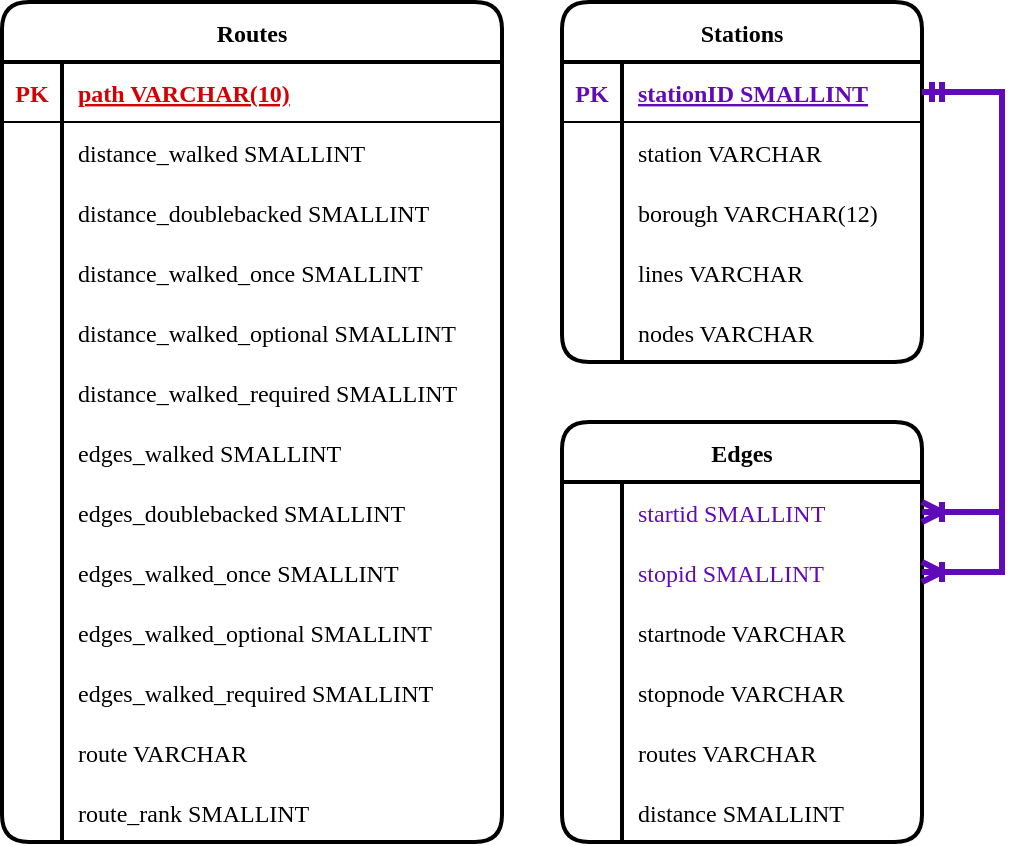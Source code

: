 <mxfile version="14.6.11" type="device"><diagram id="R2lEEEUBdFMjLlhIrx00" name="Page-1"><mxGraphModel dx="1422" dy="705" grid="1" gridSize="10" guides="1" tooltips="1" connect="1" arrows="1" fold="1" page="1" pageScale="1" pageWidth="850" pageHeight="1100" math="0" shadow="0" extFonts="Permanent Marker^https://fonts.googleapis.com/css?family=Permanent+Marker"><root><mxCell id="0"/><mxCell id="1" parent="0"/><mxCell id="C-vyLk0tnHw3VtMMgP7b-23" value="Routes" style="shape=table;startSize=30;container=1;collapsible=1;childLayout=tableLayout;fixedRows=1;rowLines=0;fontStyle=1;align=center;resizeLast=1;rounded=1;fontFamily=Oswald;fontSource=https%3A%2F%2Ffonts.googleapis.com%2Fcss%3Ffamily%3DOswald;strokeWidth=2;" parent="1" vertex="1"><mxGeometry x="80" y="80" width="250" height="420" as="geometry"/></mxCell><mxCell id="C-vyLk0tnHw3VtMMgP7b-24" value="" style="shape=partialRectangle;collapsible=0;dropTarget=0;pointerEvents=0;fillColor=none;points=[[0,0.5],[1,0.5]];portConstraint=eastwest;top=0;left=0;right=0;bottom=1;" parent="C-vyLk0tnHw3VtMMgP7b-23" vertex="1"><mxGeometry y="30" width="250" height="30" as="geometry"/></mxCell><mxCell id="C-vyLk0tnHw3VtMMgP7b-25" value="PK" style="shape=partialRectangle;overflow=hidden;connectable=0;fillColor=none;top=0;left=0;bottom=0;right=0;fontStyle=1;fontFamily=Oswald;fontSource=https%3A%2F%2Ffonts.googleapis.com%2Fcss%3Ffamily%3DOswald;fontColor=#D30005;" parent="C-vyLk0tnHw3VtMMgP7b-24" vertex="1"><mxGeometry width="30" height="30" as="geometry"/></mxCell><mxCell id="C-vyLk0tnHw3VtMMgP7b-26" value="path VARCHAR(10)" style="shape=partialRectangle;overflow=hidden;connectable=0;fillColor=none;top=0;left=0;bottom=0;right=0;align=left;spacingLeft=6;fontStyle=5;fontFamily=Oswald;fontSource=https%3A%2F%2Ffonts.googleapis.com%2Fcss%3Ffamily%3DOswald;fontColor=#D30005;" parent="C-vyLk0tnHw3VtMMgP7b-24" vertex="1"><mxGeometry x="30" width="220" height="30" as="geometry"/></mxCell><mxCell id="C-vyLk0tnHw3VtMMgP7b-27" value="" style="shape=partialRectangle;collapsible=0;dropTarget=0;pointerEvents=0;fillColor=none;points=[[0,0.5],[1,0.5]];portConstraint=eastwest;top=0;left=0;right=0;bottom=0;" parent="C-vyLk0tnHw3VtMMgP7b-23" vertex="1"><mxGeometry y="60" width="250" height="30" as="geometry"/></mxCell><mxCell id="C-vyLk0tnHw3VtMMgP7b-28" value="" style="shape=partialRectangle;overflow=hidden;connectable=0;fillColor=none;top=0;left=0;bottom=0;right=0;" parent="C-vyLk0tnHw3VtMMgP7b-27" vertex="1"><mxGeometry width="30" height="30" as="geometry"/></mxCell><mxCell id="C-vyLk0tnHw3VtMMgP7b-29" value="distance_walked SMALLINT" style="shape=partialRectangle;overflow=hidden;connectable=0;fillColor=none;top=0;left=0;bottom=0;right=0;align=left;spacingLeft=6;fontFamily=Oswald;fontSource=https%3A%2F%2Ffonts.googleapis.com%2Fcss%3Ffamily%3DOswald;fontStyle=0" parent="C-vyLk0tnHw3VtMMgP7b-27" vertex="1"><mxGeometry x="30" width="220" height="30" as="geometry"/></mxCell><mxCell id="efzYwIxu9quCEpnCvYZC-1" value="" style="shape=partialRectangle;collapsible=0;dropTarget=0;pointerEvents=0;fillColor=none;points=[[0,0.5],[1,0.5]];portConstraint=eastwest;top=0;left=0;right=0;bottom=0;fontFamily=Oswald;fontSource=https%3A%2F%2Ffonts.googleapis.com%2Fcss%3Ffamily%3DOswald;" parent="C-vyLk0tnHw3VtMMgP7b-23" vertex="1"><mxGeometry y="90" width="250" height="30" as="geometry"/></mxCell><mxCell id="efzYwIxu9quCEpnCvYZC-2" value="" style="shape=partialRectangle;overflow=hidden;connectable=0;fillColor=none;top=0;left=0;bottom=0;right=0;" parent="efzYwIxu9quCEpnCvYZC-1" vertex="1"><mxGeometry width="30" height="30" as="geometry"/></mxCell><mxCell id="efzYwIxu9quCEpnCvYZC-3" value="distance_doublebacked SMALLINT" style="shape=partialRectangle;overflow=hidden;connectable=0;fillColor=none;top=0;left=0;bottom=0;right=0;align=left;spacingLeft=6;fontFamily=Oswald;fontSource=https%3A%2F%2Ffonts.googleapis.com%2Fcss%3Ffamily%3DOswald;" parent="efzYwIxu9quCEpnCvYZC-1" vertex="1"><mxGeometry x="30" width="220" height="30" as="geometry"/></mxCell><mxCell id="efzYwIxu9quCEpnCvYZC-4" value="" style="shape=partialRectangle;collapsible=0;dropTarget=0;pointerEvents=0;fillColor=none;points=[[0,0.5],[1,0.5]];portConstraint=eastwest;top=0;left=0;right=0;bottom=0;" parent="C-vyLk0tnHw3VtMMgP7b-23" vertex="1"><mxGeometry y="120" width="250" height="30" as="geometry"/></mxCell><mxCell id="efzYwIxu9quCEpnCvYZC-5" value="" style="shape=partialRectangle;overflow=hidden;connectable=0;fillColor=none;top=0;left=0;bottom=0;right=0;" parent="efzYwIxu9quCEpnCvYZC-4" vertex="1"><mxGeometry width="30" height="30" as="geometry"/></mxCell><mxCell id="efzYwIxu9quCEpnCvYZC-6" value="distance_walked_once SMALLINT" style="shape=partialRectangle;overflow=hidden;connectable=0;fillColor=none;top=0;left=0;bottom=0;right=0;align=left;spacingLeft=6;fontFamily=Oswald;fontSource=https%3A%2F%2Ffonts.googleapis.com%2Fcss%3Ffamily%3DOswald;" parent="efzYwIxu9quCEpnCvYZC-4" vertex="1"><mxGeometry x="30" width="220" height="30" as="geometry"/></mxCell><mxCell id="efzYwIxu9quCEpnCvYZC-7" value="" style="shape=partialRectangle;collapsible=0;dropTarget=0;pointerEvents=0;fillColor=none;points=[[0,0.5],[1,0.5]];portConstraint=eastwest;top=0;left=0;right=0;bottom=0;" parent="C-vyLk0tnHw3VtMMgP7b-23" vertex="1"><mxGeometry y="150" width="250" height="30" as="geometry"/></mxCell><mxCell id="efzYwIxu9quCEpnCvYZC-8" value="" style="shape=partialRectangle;overflow=hidden;connectable=0;fillColor=none;top=0;left=0;bottom=0;right=0;" parent="efzYwIxu9quCEpnCvYZC-7" vertex="1"><mxGeometry width="30" height="30" as="geometry"/></mxCell><mxCell id="efzYwIxu9quCEpnCvYZC-9" value="distance_walked_optional SMALLINT" style="shape=partialRectangle;overflow=hidden;connectable=0;fillColor=none;top=0;left=0;bottom=0;right=0;align=left;spacingLeft=6;fontFamily=Oswald;fontSource=https%3A%2F%2Ffonts.googleapis.com%2Fcss%3Ffamily%3DOswald;" parent="efzYwIxu9quCEpnCvYZC-7" vertex="1"><mxGeometry x="30" width="220" height="30" as="geometry"/></mxCell><mxCell id="efzYwIxu9quCEpnCvYZC-10" value="" style="shape=partialRectangle;collapsible=0;dropTarget=0;pointerEvents=0;fillColor=none;points=[[0,0.5],[1,0.5]];portConstraint=eastwest;top=0;left=0;right=0;bottom=0;" parent="C-vyLk0tnHw3VtMMgP7b-23" vertex="1"><mxGeometry y="180" width="250" height="30" as="geometry"/></mxCell><mxCell id="efzYwIxu9quCEpnCvYZC-11" value="" style="shape=partialRectangle;overflow=hidden;connectable=0;fillColor=none;top=0;left=0;bottom=0;right=0;" parent="efzYwIxu9quCEpnCvYZC-10" vertex="1"><mxGeometry width="30" height="30" as="geometry"/></mxCell><mxCell id="efzYwIxu9quCEpnCvYZC-12" value="distance_walked_required SMALLINT" style="shape=partialRectangle;overflow=hidden;connectable=0;fillColor=none;top=0;left=0;bottom=0;right=0;align=left;spacingLeft=6;fontFamily=Oswald;fontSource=https%3A%2F%2Ffonts.googleapis.com%2Fcss%3Ffamily%3DOswald;" parent="efzYwIxu9quCEpnCvYZC-10" vertex="1"><mxGeometry x="30" width="220" height="30" as="geometry"/></mxCell><mxCell id="efzYwIxu9quCEpnCvYZC-13" value="" style="shape=partialRectangle;collapsible=0;dropTarget=0;pointerEvents=0;fillColor=none;points=[[0,0.5],[1,0.5]];portConstraint=eastwest;top=0;left=0;right=0;bottom=0;" parent="C-vyLk0tnHw3VtMMgP7b-23" vertex="1"><mxGeometry y="210" width="250" height="30" as="geometry"/></mxCell><mxCell id="efzYwIxu9quCEpnCvYZC-14" value="" style="shape=partialRectangle;overflow=hidden;connectable=0;fillColor=none;top=0;left=0;bottom=0;right=0;" parent="efzYwIxu9quCEpnCvYZC-13" vertex="1"><mxGeometry width="30" height="30" as="geometry"/></mxCell><mxCell id="efzYwIxu9quCEpnCvYZC-15" value="edges_walked SMALLINT" style="shape=partialRectangle;overflow=hidden;connectable=0;fillColor=none;top=0;left=0;bottom=0;right=0;align=left;spacingLeft=6;fontFamily=Oswald;fontSource=https%3A%2F%2Ffonts.googleapis.com%2Fcss%3Ffamily%3DOswald;" parent="efzYwIxu9quCEpnCvYZC-13" vertex="1"><mxGeometry x="30" width="220" height="30" as="geometry"/></mxCell><mxCell id="efzYwIxu9quCEpnCvYZC-16" value="" style="shape=partialRectangle;collapsible=0;dropTarget=0;pointerEvents=0;fillColor=none;points=[[0,0.5],[1,0.5]];portConstraint=eastwest;top=0;left=0;right=0;bottom=0;" parent="C-vyLk0tnHw3VtMMgP7b-23" vertex="1"><mxGeometry y="240" width="250" height="30" as="geometry"/></mxCell><mxCell id="efzYwIxu9quCEpnCvYZC-17" value="" style="shape=partialRectangle;overflow=hidden;connectable=0;fillColor=none;top=0;left=0;bottom=0;right=0;" parent="efzYwIxu9quCEpnCvYZC-16" vertex="1"><mxGeometry width="30" height="30" as="geometry"/></mxCell><mxCell id="efzYwIxu9quCEpnCvYZC-18" value="edges_doublebacked SMALLINT" style="shape=partialRectangle;overflow=hidden;connectable=0;fillColor=none;top=0;left=0;bottom=0;right=0;align=left;spacingLeft=6;fontFamily=Oswald;fontSource=https%3A%2F%2Ffonts.googleapis.com%2Fcss%3Ffamily%3DOswald;" parent="efzYwIxu9quCEpnCvYZC-16" vertex="1"><mxGeometry x="30" width="220" height="30" as="geometry"/></mxCell><mxCell id="efzYwIxu9quCEpnCvYZC-19" value="" style="shape=partialRectangle;collapsible=0;dropTarget=0;pointerEvents=0;fillColor=none;points=[[0,0.5],[1,0.5]];portConstraint=eastwest;top=0;left=0;right=0;bottom=0;" parent="C-vyLk0tnHw3VtMMgP7b-23" vertex="1"><mxGeometry y="270" width="250" height="30" as="geometry"/></mxCell><mxCell id="efzYwIxu9quCEpnCvYZC-20" value="" style="shape=partialRectangle;overflow=hidden;connectable=0;fillColor=none;top=0;left=0;bottom=0;right=0;" parent="efzYwIxu9quCEpnCvYZC-19" vertex="1"><mxGeometry width="30" height="30" as="geometry"/></mxCell><mxCell id="efzYwIxu9quCEpnCvYZC-21" value="edges_walked_once SMALLINT" style="shape=partialRectangle;overflow=hidden;connectable=0;fillColor=none;top=0;left=0;bottom=0;right=0;align=left;spacingLeft=6;fontFamily=Oswald;fontSource=https%3A%2F%2Ffonts.googleapis.com%2Fcss%3Ffamily%3DOswald;" parent="efzYwIxu9quCEpnCvYZC-19" vertex="1"><mxGeometry x="30" width="220" height="30" as="geometry"/></mxCell><mxCell id="efzYwIxu9quCEpnCvYZC-22" value="" style="shape=partialRectangle;collapsible=0;dropTarget=0;pointerEvents=0;fillColor=none;points=[[0,0.5],[1,0.5]];portConstraint=eastwest;top=0;left=0;right=0;bottom=0;" parent="C-vyLk0tnHw3VtMMgP7b-23" vertex="1"><mxGeometry y="300" width="250" height="30" as="geometry"/></mxCell><mxCell id="efzYwIxu9quCEpnCvYZC-23" value="" style="shape=partialRectangle;overflow=hidden;connectable=0;fillColor=none;top=0;left=0;bottom=0;right=0;" parent="efzYwIxu9quCEpnCvYZC-22" vertex="1"><mxGeometry width="30" height="30" as="geometry"/></mxCell><mxCell id="efzYwIxu9quCEpnCvYZC-24" value="edges_walked_optional SMALLINT" style="shape=partialRectangle;overflow=hidden;connectable=0;fillColor=none;top=0;left=0;bottom=0;right=0;align=left;spacingLeft=6;fontFamily=Oswald;fontSource=https%3A%2F%2Ffonts.googleapis.com%2Fcss%3Ffamily%3DOswald;" parent="efzYwIxu9quCEpnCvYZC-22" vertex="1"><mxGeometry x="30" width="220" height="30" as="geometry"/></mxCell><mxCell id="efzYwIxu9quCEpnCvYZC-25" value="" style="shape=partialRectangle;collapsible=0;dropTarget=0;pointerEvents=0;fillColor=none;points=[[0,0.5],[1,0.5]];portConstraint=eastwest;top=0;left=0;right=0;bottom=0;" parent="C-vyLk0tnHw3VtMMgP7b-23" vertex="1"><mxGeometry y="330" width="250" height="30" as="geometry"/></mxCell><mxCell id="efzYwIxu9quCEpnCvYZC-26" value="" style="shape=partialRectangle;overflow=hidden;connectable=0;fillColor=none;top=0;left=0;bottom=0;right=0;" parent="efzYwIxu9quCEpnCvYZC-25" vertex="1"><mxGeometry width="30" height="30" as="geometry"/></mxCell><mxCell id="efzYwIxu9quCEpnCvYZC-27" value="edges_walked_required SMALLINT" style="shape=partialRectangle;overflow=hidden;connectable=0;fillColor=none;top=0;left=0;bottom=0;right=0;align=left;spacingLeft=6;fontFamily=Oswald;fontSource=https%3A%2F%2Ffonts.googleapis.com%2Fcss%3Ffamily%3DOswald;" parent="efzYwIxu9quCEpnCvYZC-25" vertex="1"><mxGeometry x="30" width="220" height="30" as="geometry"/></mxCell><mxCell id="efzYwIxu9quCEpnCvYZC-28" value="" style="shape=partialRectangle;collapsible=0;dropTarget=0;pointerEvents=0;fillColor=none;points=[[0,0.5],[1,0.5]];portConstraint=eastwest;top=0;left=0;right=0;bottom=0;" parent="C-vyLk0tnHw3VtMMgP7b-23" vertex="1"><mxGeometry y="360" width="250" height="30" as="geometry"/></mxCell><mxCell id="efzYwIxu9quCEpnCvYZC-29" value="" style="shape=partialRectangle;overflow=hidden;connectable=0;fillColor=none;top=0;left=0;bottom=0;right=0;" parent="efzYwIxu9quCEpnCvYZC-28" vertex="1"><mxGeometry width="30" height="30" as="geometry"/></mxCell><mxCell id="efzYwIxu9quCEpnCvYZC-30" value="route VARCHAR" style="shape=partialRectangle;overflow=hidden;connectable=0;fillColor=none;top=0;left=0;bottom=0;right=0;align=left;spacingLeft=6;fontFamily=Oswald;fontSource=https%3A%2F%2Ffonts.googleapis.com%2Fcss%3Ffamily%3DOswald;" parent="efzYwIxu9quCEpnCvYZC-28" vertex="1"><mxGeometry x="30" width="220" height="30" as="geometry"/></mxCell><mxCell id="WtIY5NY4xTwM8VXpW5tl-1" value="" style="shape=partialRectangle;collapsible=0;dropTarget=0;pointerEvents=0;fillColor=none;points=[[0,0.5],[1,0.5]];portConstraint=eastwest;top=0;left=0;right=0;bottom=0;" parent="C-vyLk0tnHw3VtMMgP7b-23" vertex="1"><mxGeometry y="390" width="250" height="30" as="geometry"/></mxCell><mxCell id="WtIY5NY4xTwM8VXpW5tl-2" value="" style="shape=partialRectangle;overflow=hidden;connectable=0;fillColor=none;top=0;left=0;bottom=0;right=0;" parent="WtIY5NY4xTwM8VXpW5tl-1" vertex="1"><mxGeometry width="30" height="30" as="geometry"/></mxCell><mxCell id="WtIY5NY4xTwM8VXpW5tl-3" value="route_rank SMALLINT" style="shape=partialRectangle;overflow=hidden;connectable=0;fillColor=none;top=0;left=0;bottom=0;right=0;align=left;spacingLeft=6;fontFamily=Oswald;fontSource=https%3A%2F%2Ffonts.googleapis.com%2Fcss%3Ffamily%3DOswald;" parent="WtIY5NY4xTwM8VXpW5tl-1" vertex="1"><mxGeometry x="30" width="220" height="30" as="geometry"/></mxCell><mxCell id="WtIY5NY4xTwM8VXpW5tl-4" value="Stations" style="shape=table;startSize=30;container=1;collapsible=1;childLayout=tableLayout;fixedRows=1;rowLines=0;fontStyle=1;align=center;resizeLast=1;rounded=1;fontFamily=Oswald;fontSource=https%3A%2F%2Ffonts.googleapis.com%2Fcss%3Ffamily%3DOswald;strokeWidth=2;" parent="1" vertex="1"><mxGeometry x="360" y="80" width="180" height="180" as="geometry"/></mxCell><mxCell id="WtIY5NY4xTwM8VXpW5tl-5" value="" style="shape=partialRectangle;collapsible=0;dropTarget=0;pointerEvents=0;fillColor=none;points=[[0,0.5],[1,0.5]];portConstraint=eastwest;top=0;left=0;right=0;bottom=1;" parent="WtIY5NY4xTwM8VXpW5tl-4" vertex="1"><mxGeometry y="30" width="180" height="30" as="geometry"/></mxCell><mxCell id="WtIY5NY4xTwM8VXpW5tl-6" value="PK" style="shape=partialRectangle;overflow=hidden;connectable=0;fillColor=none;top=0;left=0;bottom=0;right=0;fontStyle=1;fontColor=#600BBA;fontFamily=Oswald;fontSource=https%3A%2F%2Ffonts.googleapis.com%2Fcss%3Ffamily%3DOswald;" parent="WtIY5NY4xTwM8VXpW5tl-5" vertex="1"><mxGeometry width="30" height="30" as="geometry"/></mxCell><mxCell id="WtIY5NY4xTwM8VXpW5tl-7" value="stationID SMALLINT" style="shape=partialRectangle;overflow=hidden;connectable=0;fillColor=none;top=0;left=0;bottom=0;right=0;align=left;spacingLeft=6;fontStyle=5;fontColor=#600BBA;fontFamily=Oswald;fontSource=https%3A%2F%2Ffonts.googleapis.com%2Fcss%3Ffamily%3DOswald;" parent="WtIY5NY4xTwM8VXpW5tl-5" vertex="1"><mxGeometry x="30" width="150" height="30" as="geometry"/></mxCell><mxCell id="WtIY5NY4xTwM8VXpW5tl-26" value="" style="shape=partialRectangle;collapsible=0;dropTarget=0;pointerEvents=0;fillColor=none;points=[[0,0.5],[1,0.5]];portConstraint=eastwest;top=0;left=0;right=0;bottom=0;" parent="WtIY5NY4xTwM8VXpW5tl-4" vertex="1"><mxGeometry y="60" width="180" height="30" as="geometry"/></mxCell><mxCell id="WtIY5NY4xTwM8VXpW5tl-27" value="" style="shape=partialRectangle;overflow=hidden;connectable=0;fillColor=none;top=0;left=0;bottom=0;right=0;" parent="WtIY5NY4xTwM8VXpW5tl-26" vertex="1"><mxGeometry width="30" height="30" as="geometry"/></mxCell><mxCell id="WtIY5NY4xTwM8VXpW5tl-28" value="station VARCHAR" style="shape=partialRectangle;overflow=hidden;connectable=0;fillColor=none;top=0;left=0;bottom=0;right=0;align=left;spacingLeft=6;fontFamily=Oswald;fontSource=https%3A%2F%2Ffonts.googleapis.com%2Fcss%3Ffamily%3DOswald;" parent="WtIY5NY4xTwM8VXpW5tl-26" vertex="1"><mxGeometry x="30" width="150" height="30" as="geometry"/></mxCell><mxCell id="WtIY5NY4xTwM8VXpW5tl-29" value="" style="shape=partialRectangle;collapsible=0;dropTarget=0;pointerEvents=0;fillColor=none;points=[[0,0.5],[1,0.5]];portConstraint=eastwest;top=0;left=0;right=0;bottom=0;" parent="WtIY5NY4xTwM8VXpW5tl-4" vertex="1"><mxGeometry y="90" width="180" height="30" as="geometry"/></mxCell><mxCell id="WtIY5NY4xTwM8VXpW5tl-30" value="" style="shape=partialRectangle;overflow=hidden;connectable=0;fillColor=none;top=0;left=0;bottom=0;right=0;" parent="WtIY5NY4xTwM8VXpW5tl-29" vertex="1"><mxGeometry width="30" height="30" as="geometry"/></mxCell><mxCell id="WtIY5NY4xTwM8VXpW5tl-31" value="borough VARCHAR(12)" style="shape=partialRectangle;overflow=hidden;connectable=0;fillColor=none;top=0;left=0;bottom=0;right=0;align=left;spacingLeft=6;fontFamily=Oswald;fontSource=https%3A%2F%2Ffonts.googleapis.com%2Fcss%3Ffamily%3DOswald;" parent="WtIY5NY4xTwM8VXpW5tl-29" vertex="1"><mxGeometry x="30" width="150" height="30" as="geometry"/></mxCell><mxCell id="WtIY5NY4xTwM8VXpW5tl-32" value="" style="shape=partialRectangle;collapsible=0;dropTarget=0;pointerEvents=0;fillColor=none;points=[[0,0.5],[1,0.5]];portConstraint=eastwest;top=0;left=0;right=0;bottom=0;" parent="WtIY5NY4xTwM8VXpW5tl-4" vertex="1"><mxGeometry y="120" width="180" height="30" as="geometry"/></mxCell><mxCell id="WtIY5NY4xTwM8VXpW5tl-33" value="" style="shape=partialRectangle;overflow=hidden;connectable=0;fillColor=none;top=0;left=0;bottom=0;right=0;" parent="WtIY5NY4xTwM8VXpW5tl-32" vertex="1"><mxGeometry width="30" height="30" as="geometry"/></mxCell><mxCell id="WtIY5NY4xTwM8VXpW5tl-34" value="lines VARCHAR" style="shape=partialRectangle;overflow=hidden;connectable=0;fillColor=none;top=0;left=0;bottom=0;right=0;align=left;spacingLeft=6;fontFamily=Oswald;fontSource=https%3A%2F%2Ffonts.googleapis.com%2Fcss%3Ffamily%3DOswald;" parent="WtIY5NY4xTwM8VXpW5tl-32" vertex="1"><mxGeometry x="30" width="150" height="30" as="geometry"/></mxCell><mxCell id="WtIY5NY4xTwM8VXpW5tl-35" value="" style="shape=partialRectangle;collapsible=0;dropTarget=0;pointerEvents=0;fillColor=none;points=[[0,0.5],[1,0.5]];portConstraint=eastwest;top=0;left=0;right=0;bottom=0;" parent="WtIY5NY4xTwM8VXpW5tl-4" vertex="1"><mxGeometry y="150" width="180" height="30" as="geometry"/></mxCell><mxCell id="WtIY5NY4xTwM8VXpW5tl-36" value="" style="shape=partialRectangle;overflow=hidden;connectable=0;fillColor=none;top=0;left=0;bottom=0;right=0;" parent="WtIY5NY4xTwM8VXpW5tl-35" vertex="1"><mxGeometry width="30" height="30" as="geometry"/></mxCell><mxCell id="WtIY5NY4xTwM8VXpW5tl-37" value="nodes VARCHAR" style="shape=partialRectangle;overflow=hidden;connectable=0;fillColor=none;top=0;left=0;bottom=0;right=0;align=left;spacingLeft=6;fontFamily=Oswald;fontSource=https%3A%2F%2Ffonts.googleapis.com%2Fcss%3Ffamily%3DOswald;" parent="WtIY5NY4xTwM8VXpW5tl-35" vertex="1"><mxGeometry x="30" width="150" height="30" as="geometry"/></mxCell><mxCell id="WtIY5NY4xTwM8VXpW5tl-44" value="Edges" style="shape=table;startSize=30;container=1;collapsible=1;childLayout=tableLayout;fixedRows=1;rowLines=0;fontStyle=1;align=center;resizeLast=1;rounded=1;fontFamily=Oswald;fontSource=https%3A%2F%2Ffonts.googleapis.com%2Fcss%3Ffamily%3DOswald;strokeWidth=2;" parent="1" vertex="1"><mxGeometry x="360" y="290" width="180" height="210" as="geometry"/></mxCell><mxCell id="WtIY5NY4xTwM8VXpW5tl-48" value="" style="shape=partialRectangle;collapsible=0;dropTarget=0;pointerEvents=0;fillColor=none;points=[[0,0.5],[1,0.5]];portConstraint=eastwest;top=0;left=0;right=0;bottom=0;" parent="WtIY5NY4xTwM8VXpW5tl-44" vertex="1"><mxGeometry y="30" width="180" height="30" as="geometry"/></mxCell><mxCell id="WtIY5NY4xTwM8VXpW5tl-49" value="" style="shape=partialRectangle;overflow=hidden;connectable=0;fillColor=none;top=0;left=0;bottom=0;right=0;" parent="WtIY5NY4xTwM8VXpW5tl-48" vertex="1"><mxGeometry width="30" height="30" as="geometry"/></mxCell><mxCell id="WtIY5NY4xTwM8VXpW5tl-50" value="startid SMALLINT" style="shape=partialRectangle;overflow=hidden;connectable=0;fillColor=none;top=0;left=0;bottom=0;right=0;align=left;spacingLeft=6;fontColor=#600BBA;fontFamily=Oswald;fontSource=https%3A%2F%2Ffonts.googleapis.com%2Fcss%3Ffamily%3DOswald;" parent="WtIY5NY4xTwM8VXpW5tl-48" vertex="1"><mxGeometry x="30" width="150" height="30" as="geometry"/></mxCell><mxCell id="WtIY5NY4xTwM8VXpW5tl-51" value="" style="shape=partialRectangle;collapsible=0;dropTarget=0;pointerEvents=0;fillColor=none;points=[[0,0.5],[1,0.5]];portConstraint=eastwest;top=0;left=0;right=0;bottom=0;" parent="WtIY5NY4xTwM8VXpW5tl-44" vertex="1"><mxGeometry y="60" width="180" height="30" as="geometry"/></mxCell><mxCell id="WtIY5NY4xTwM8VXpW5tl-52" value="" style="shape=partialRectangle;overflow=hidden;connectable=0;fillColor=none;top=0;left=0;bottom=0;right=0;" parent="WtIY5NY4xTwM8VXpW5tl-51" vertex="1"><mxGeometry width="30" height="30" as="geometry"/></mxCell><mxCell id="WtIY5NY4xTwM8VXpW5tl-53" value="stopid SMALLINT" style="shape=partialRectangle;overflow=hidden;connectable=0;fillColor=none;top=0;left=0;bottom=0;right=0;align=left;spacingLeft=6;fontColor=#600BBA;fontFamily=Oswald;fontSource=https%3A%2F%2Ffonts.googleapis.com%2Fcss%3Ffamily%3DOswald;" parent="WtIY5NY4xTwM8VXpW5tl-51" vertex="1"><mxGeometry x="30" width="150" height="30" as="geometry"/></mxCell><mxCell id="WtIY5NY4xTwM8VXpW5tl-54" value="" style="shape=partialRectangle;collapsible=0;dropTarget=0;pointerEvents=0;fillColor=none;points=[[0,0.5],[1,0.5]];portConstraint=eastwest;top=0;left=0;right=0;bottom=0;" parent="WtIY5NY4xTwM8VXpW5tl-44" vertex="1"><mxGeometry y="90" width="180" height="30" as="geometry"/></mxCell><mxCell id="WtIY5NY4xTwM8VXpW5tl-55" value="" style="shape=partialRectangle;overflow=hidden;connectable=0;fillColor=none;top=0;left=0;bottom=0;right=0;" parent="WtIY5NY4xTwM8VXpW5tl-54" vertex="1"><mxGeometry width="30" height="30" as="geometry"/></mxCell><mxCell id="WtIY5NY4xTwM8VXpW5tl-56" value="startnode VARCHAR" style="shape=partialRectangle;overflow=hidden;connectable=0;fillColor=none;top=0;left=0;bottom=0;right=0;align=left;spacingLeft=6;fontFamily=Oswald;fontSource=https%3A%2F%2Ffonts.googleapis.com%2Fcss%3Ffamily%3DOswald;" parent="WtIY5NY4xTwM8VXpW5tl-54" vertex="1"><mxGeometry x="30" width="150" height="30" as="geometry"/></mxCell><mxCell id="WtIY5NY4xTwM8VXpW5tl-57" value="" style="shape=partialRectangle;collapsible=0;dropTarget=0;pointerEvents=0;fillColor=none;points=[[0,0.5],[1,0.5]];portConstraint=eastwest;top=0;left=0;right=0;bottom=0;" parent="WtIY5NY4xTwM8VXpW5tl-44" vertex="1"><mxGeometry y="120" width="180" height="30" as="geometry"/></mxCell><mxCell id="WtIY5NY4xTwM8VXpW5tl-58" value="" style="shape=partialRectangle;overflow=hidden;connectable=0;fillColor=none;top=0;left=0;bottom=0;right=0;" parent="WtIY5NY4xTwM8VXpW5tl-57" vertex="1"><mxGeometry width="30" height="30" as="geometry"/></mxCell><mxCell id="WtIY5NY4xTwM8VXpW5tl-59" value="stopnode VARCHAR" style="shape=partialRectangle;overflow=hidden;connectable=0;fillColor=none;top=0;left=0;bottom=0;right=0;align=left;spacingLeft=6;fontFamily=Oswald;fontSource=https%3A%2F%2Ffonts.googleapis.com%2Fcss%3Ffamily%3DOswald;" parent="WtIY5NY4xTwM8VXpW5tl-57" vertex="1"><mxGeometry x="30" width="150" height="30" as="geometry"/></mxCell><mxCell id="WtIY5NY4xTwM8VXpW5tl-60" value="" style="shape=partialRectangle;collapsible=0;dropTarget=0;pointerEvents=0;fillColor=none;points=[[0,0.5],[1,0.5]];portConstraint=eastwest;top=0;left=0;right=0;bottom=0;" parent="WtIY5NY4xTwM8VXpW5tl-44" vertex="1"><mxGeometry y="150" width="180" height="30" as="geometry"/></mxCell><mxCell id="WtIY5NY4xTwM8VXpW5tl-61" value="" style="shape=partialRectangle;overflow=hidden;connectable=0;fillColor=none;top=0;left=0;bottom=0;right=0;" parent="WtIY5NY4xTwM8VXpW5tl-60" vertex="1"><mxGeometry width="30" height="30" as="geometry"/></mxCell><mxCell id="WtIY5NY4xTwM8VXpW5tl-62" value="routes VARCHAR" style="shape=partialRectangle;overflow=hidden;connectable=0;fillColor=none;top=0;left=0;bottom=0;right=0;align=left;spacingLeft=6;fontFamily=Oswald;fontSource=https%3A%2F%2Ffonts.googleapis.com%2Fcss%3Ffamily%3DOswald;" parent="WtIY5NY4xTwM8VXpW5tl-60" vertex="1"><mxGeometry x="30" width="150" height="30" as="geometry"/></mxCell><mxCell id="WtIY5NY4xTwM8VXpW5tl-63" value="" style="shape=partialRectangle;collapsible=0;dropTarget=0;pointerEvents=0;fillColor=none;points=[[0,0.5],[1,0.5]];portConstraint=eastwest;top=0;left=0;right=0;bottom=0;" parent="WtIY5NY4xTwM8VXpW5tl-44" vertex="1"><mxGeometry y="180" width="180" height="30" as="geometry"/></mxCell><mxCell id="WtIY5NY4xTwM8VXpW5tl-64" value="" style="shape=partialRectangle;overflow=hidden;connectable=0;fillColor=none;top=0;left=0;bottom=0;right=0;" parent="WtIY5NY4xTwM8VXpW5tl-63" vertex="1"><mxGeometry width="30" height="30" as="geometry"/></mxCell><mxCell id="WtIY5NY4xTwM8VXpW5tl-65" value="distance SMALLINT" style="shape=partialRectangle;overflow=hidden;connectable=0;fillColor=none;top=0;left=0;bottom=0;right=0;align=left;spacingLeft=6;fontFamily=Oswald;fontSource=https%3A%2F%2Ffonts.googleapis.com%2Fcss%3Ffamily%3DOswald;" parent="WtIY5NY4xTwM8VXpW5tl-63" vertex="1"><mxGeometry x="30" width="150" height="30" as="geometry"/></mxCell><mxCell id="WtIY5NY4xTwM8VXpW5tl-66" value="" style="edgeStyle=elbowEdgeStyle;fontSize=12;html=1;endArrow=ERmandOne;rounded=0;exitX=1;exitY=0.5;exitDx=0;exitDy=0;entryX=1;entryY=0.5;entryDx=0;entryDy=0;strokeWidth=3;startArrow=ERoneToMany;startFill=0;strokeColor=#600BBA;" parent="1" source="WtIY5NY4xTwM8VXpW5tl-48" target="WtIY5NY4xTwM8VXpW5tl-5" edge="1"><mxGeometry width="100" height="100" relative="1" as="geometry"><mxPoint x="620" y="340" as="sourcePoint"/><mxPoint x="720" y="240" as="targetPoint"/><Array as="points"><mxPoint x="580" y="230"/></Array></mxGeometry></mxCell><mxCell id="WtIY5NY4xTwM8VXpW5tl-67" value="" style="edgeStyle=elbowEdgeStyle;fontSize=12;html=1;endArrow=ERmandOne;rounded=0;exitX=1;exitY=0.5;exitDx=0;exitDy=0;entryX=1;entryY=0.5;entryDx=0;entryDy=0;strokeWidth=3;startArrow=ERoneToMany;startFill=0;strokeColor=#600BBA;" parent="1" source="WtIY5NY4xTwM8VXpW5tl-51" target="WtIY5NY4xTwM8VXpW5tl-5" edge="1"><mxGeometry width="100" height="100" relative="1" as="geometry"><mxPoint x="620" y="345" as="sourcePoint"/><mxPoint x="620" y="135" as="targetPoint"/><Array as="points"><mxPoint x="580" y="250"/></Array></mxGeometry></mxCell></root></mxGraphModel></diagram></mxfile>